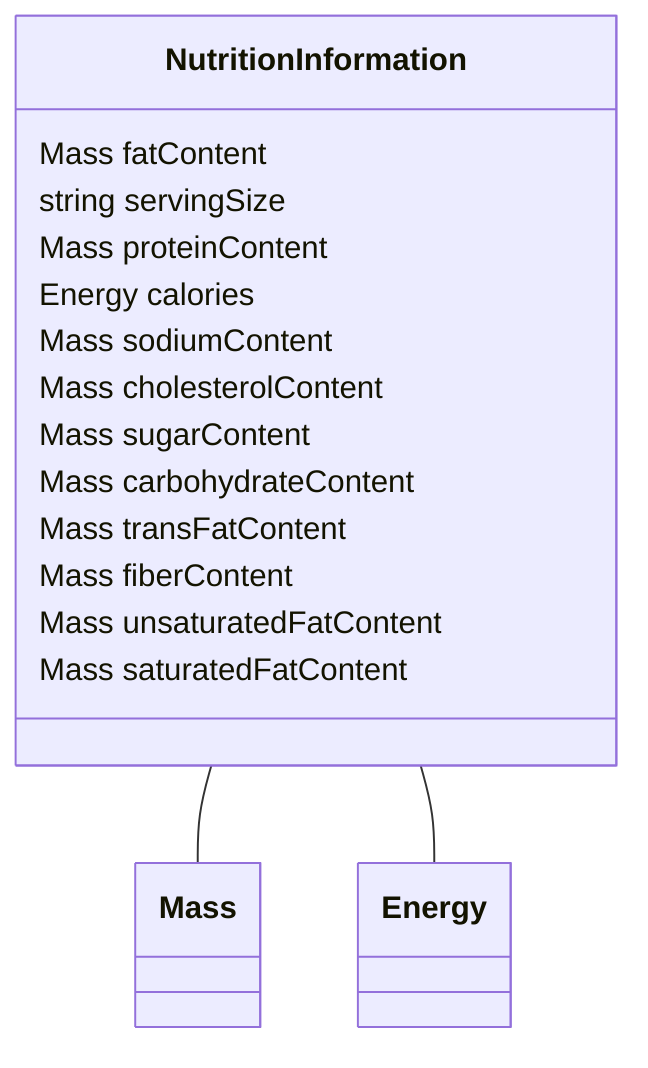classDiagram
  NutritionInformation -- Mass
  NutritionInformation -- Energy


class NutritionInformation {

  Mass fatContent
  string servingSize
  Mass proteinContent
  Energy calories
  Mass sodiumContent
  Mass cholesterolContent
  Mass sugarContent
  Mass carbohydrateContent
  Mass transFatContent
  Mass fiberContent
  Mass unsaturatedFatContent
  Mass saturatedFatContent

 }